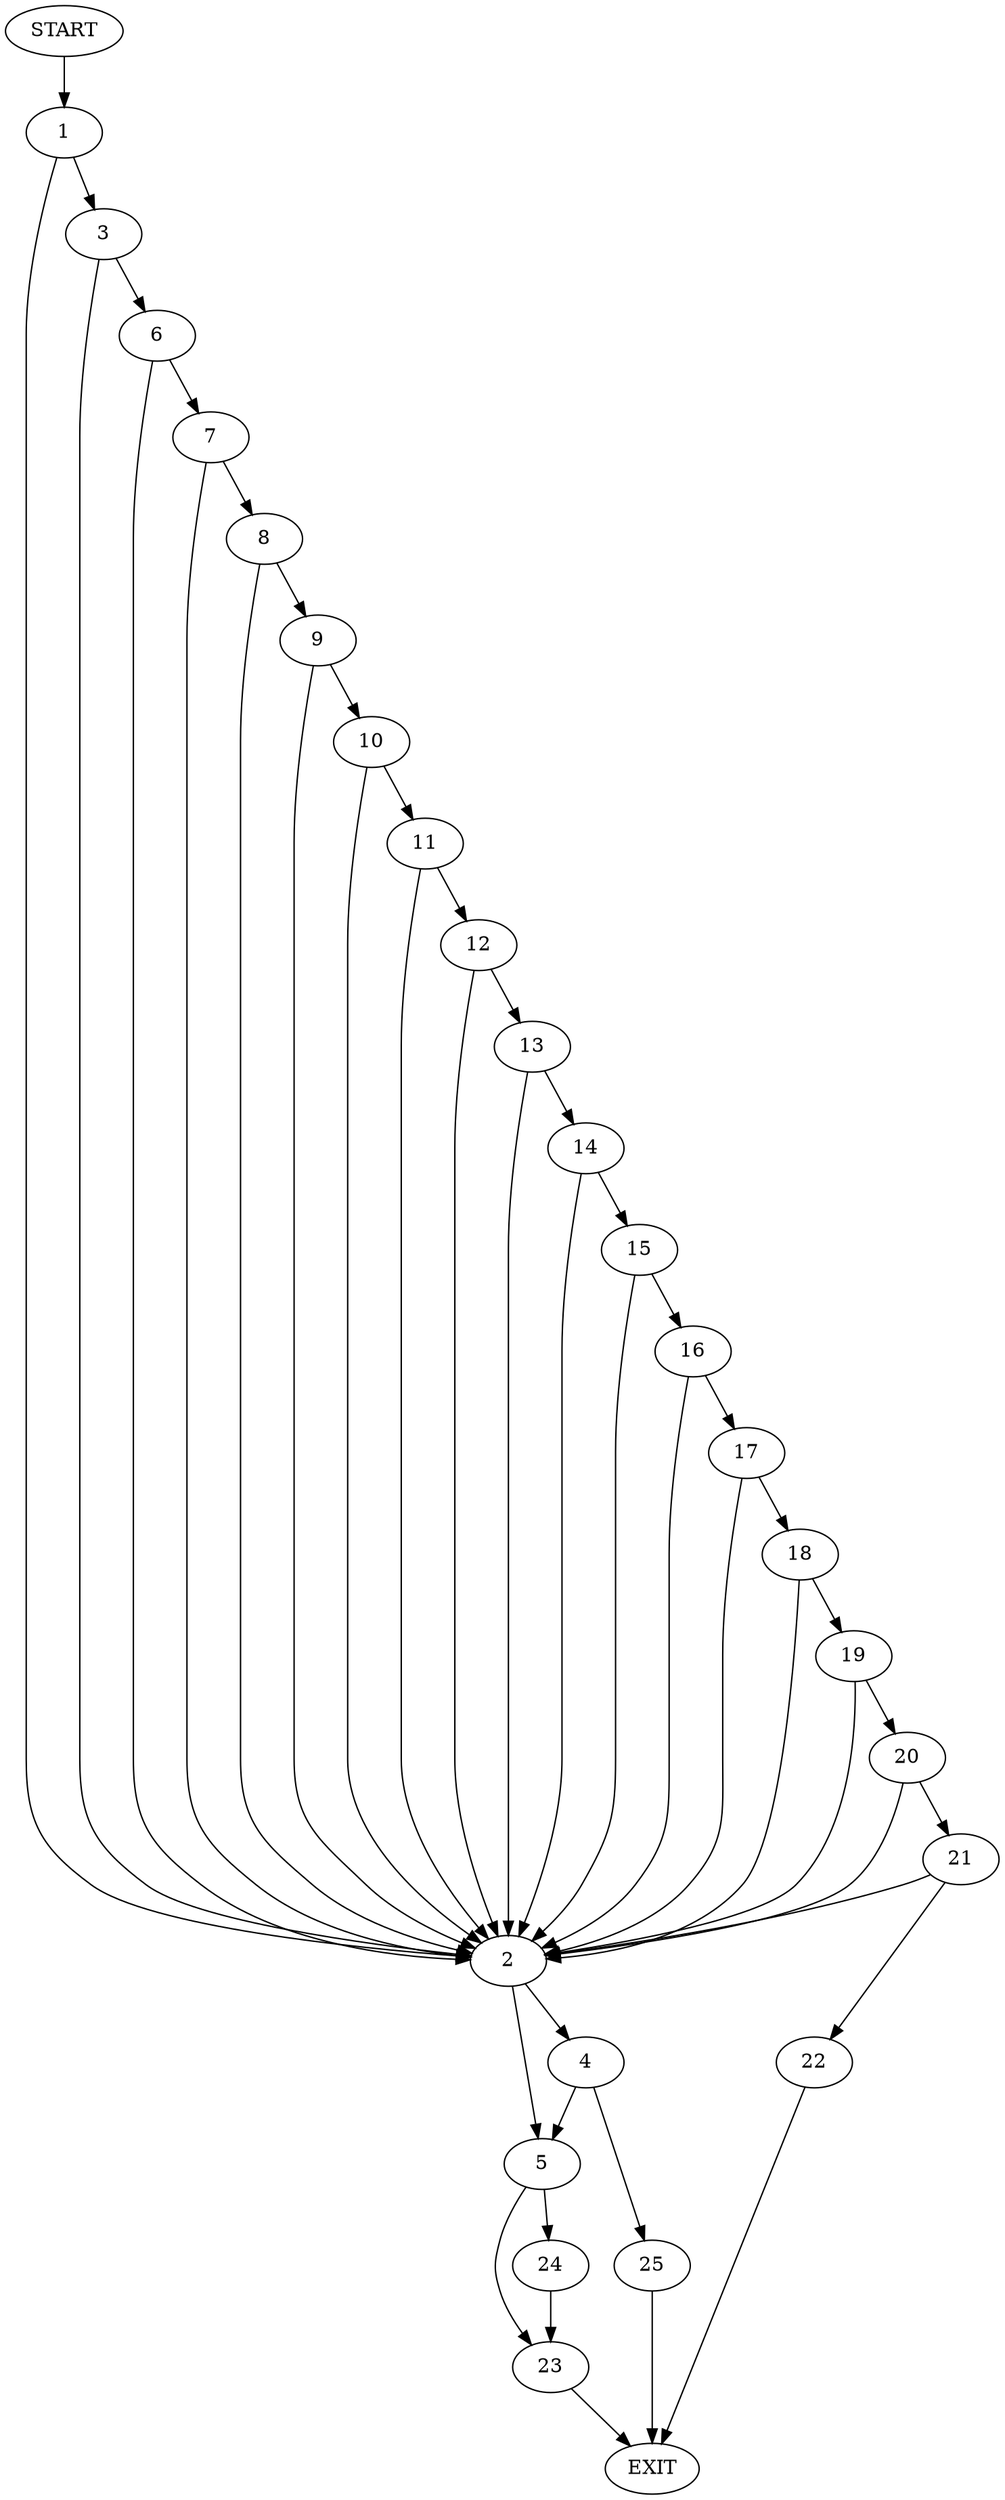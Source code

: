 digraph {
0 [label="START"]
26 [label="EXIT"]
0 -> 1
1 -> 2
1 -> 3
2 -> 4
2 -> 5
3 -> 2
3 -> 6
6 -> 2
6 -> 7
7 -> 2
7 -> 8
8 -> 9
8 -> 2
9 -> 10
9 -> 2
10 -> 2
10 -> 11
11 -> 2
11 -> 12
12 -> 13
12 -> 2
13 -> 2
13 -> 14
14 -> 2
14 -> 15
15 -> 2
15 -> 16
16 -> 17
16 -> 2
17 -> 2
17 -> 18
18 -> 2
18 -> 19
19 -> 20
19 -> 2
20 -> 2
20 -> 21
21 -> 22
21 -> 2
22 -> 26
5 -> 23
5 -> 24
4 -> 25
4 -> 5
25 -> 26
24 -> 23
23 -> 26
}

